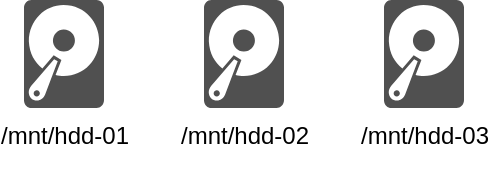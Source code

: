 <mxfile version="27.0.1">
  <diagram name="Page-1" id="cWDBNV2v8mS3Kt5XcIzP">
    <mxGraphModel dx="936" dy="822" grid="1" gridSize="10" guides="1" tooltips="1" connect="1" arrows="1" fold="1" page="1" pageScale="1" pageWidth="850" pageHeight="1100" math="0" shadow="0">
      <root>
        <mxCell id="0" />
        <mxCell id="1" parent="0" />
        <mxCell id="KHwJY_O5MvQ1fBtN65Wm-1" value="/mnt/hdd-01&lt;div&gt;&lt;br&gt;&lt;/div&gt;" style="sketch=0;pointerEvents=1;shadow=0;dashed=0;html=1;strokeColor=none;fillColor=#505050;labelPosition=center;verticalLabelPosition=bottom;verticalAlign=top;outlineConnect=0;align=center;shape=mxgraph.office.devices.hard_disk;" vertex="1" parent="1">
          <mxGeometry x="60" y="460" width="40" height="54" as="geometry" />
        </mxCell>
        <mxCell id="KHwJY_O5MvQ1fBtN65Wm-2" value="&lt;div&gt;/mnt/hdd-02&lt;/div&gt;" style="sketch=0;pointerEvents=1;shadow=0;dashed=0;html=1;strokeColor=none;fillColor=#505050;labelPosition=center;verticalLabelPosition=bottom;verticalAlign=top;outlineConnect=0;align=center;shape=mxgraph.office.devices.hard_disk;" vertex="1" parent="1">
          <mxGeometry x="150" y="460" width="40" height="54" as="geometry" />
        </mxCell>
        <mxCell id="KHwJY_O5MvQ1fBtN65Wm-3" value="/mnt/hdd-03&lt;div&gt;&lt;div&gt;&lt;br&gt;&lt;/div&gt;&lt;/div&gt;" style="sketch=0;pointerEvents=1;shadow=0;dashed=0;html=1;strokeColor=none;fillColor=#505050;labelPosition=center;verticalLabelPosition=bottom;verticalAlign=top;outlineConnect=0;align=center;shape=mxgraph.office.devices.hard_disk;" vertex="1" parent="1">
          <mxGeometry x="240" y="460" width="40" height="54" as="geometry" />
        </mxCell>
      </root>
    </mxGraphModel>
  </diagram>
</mxfile>
